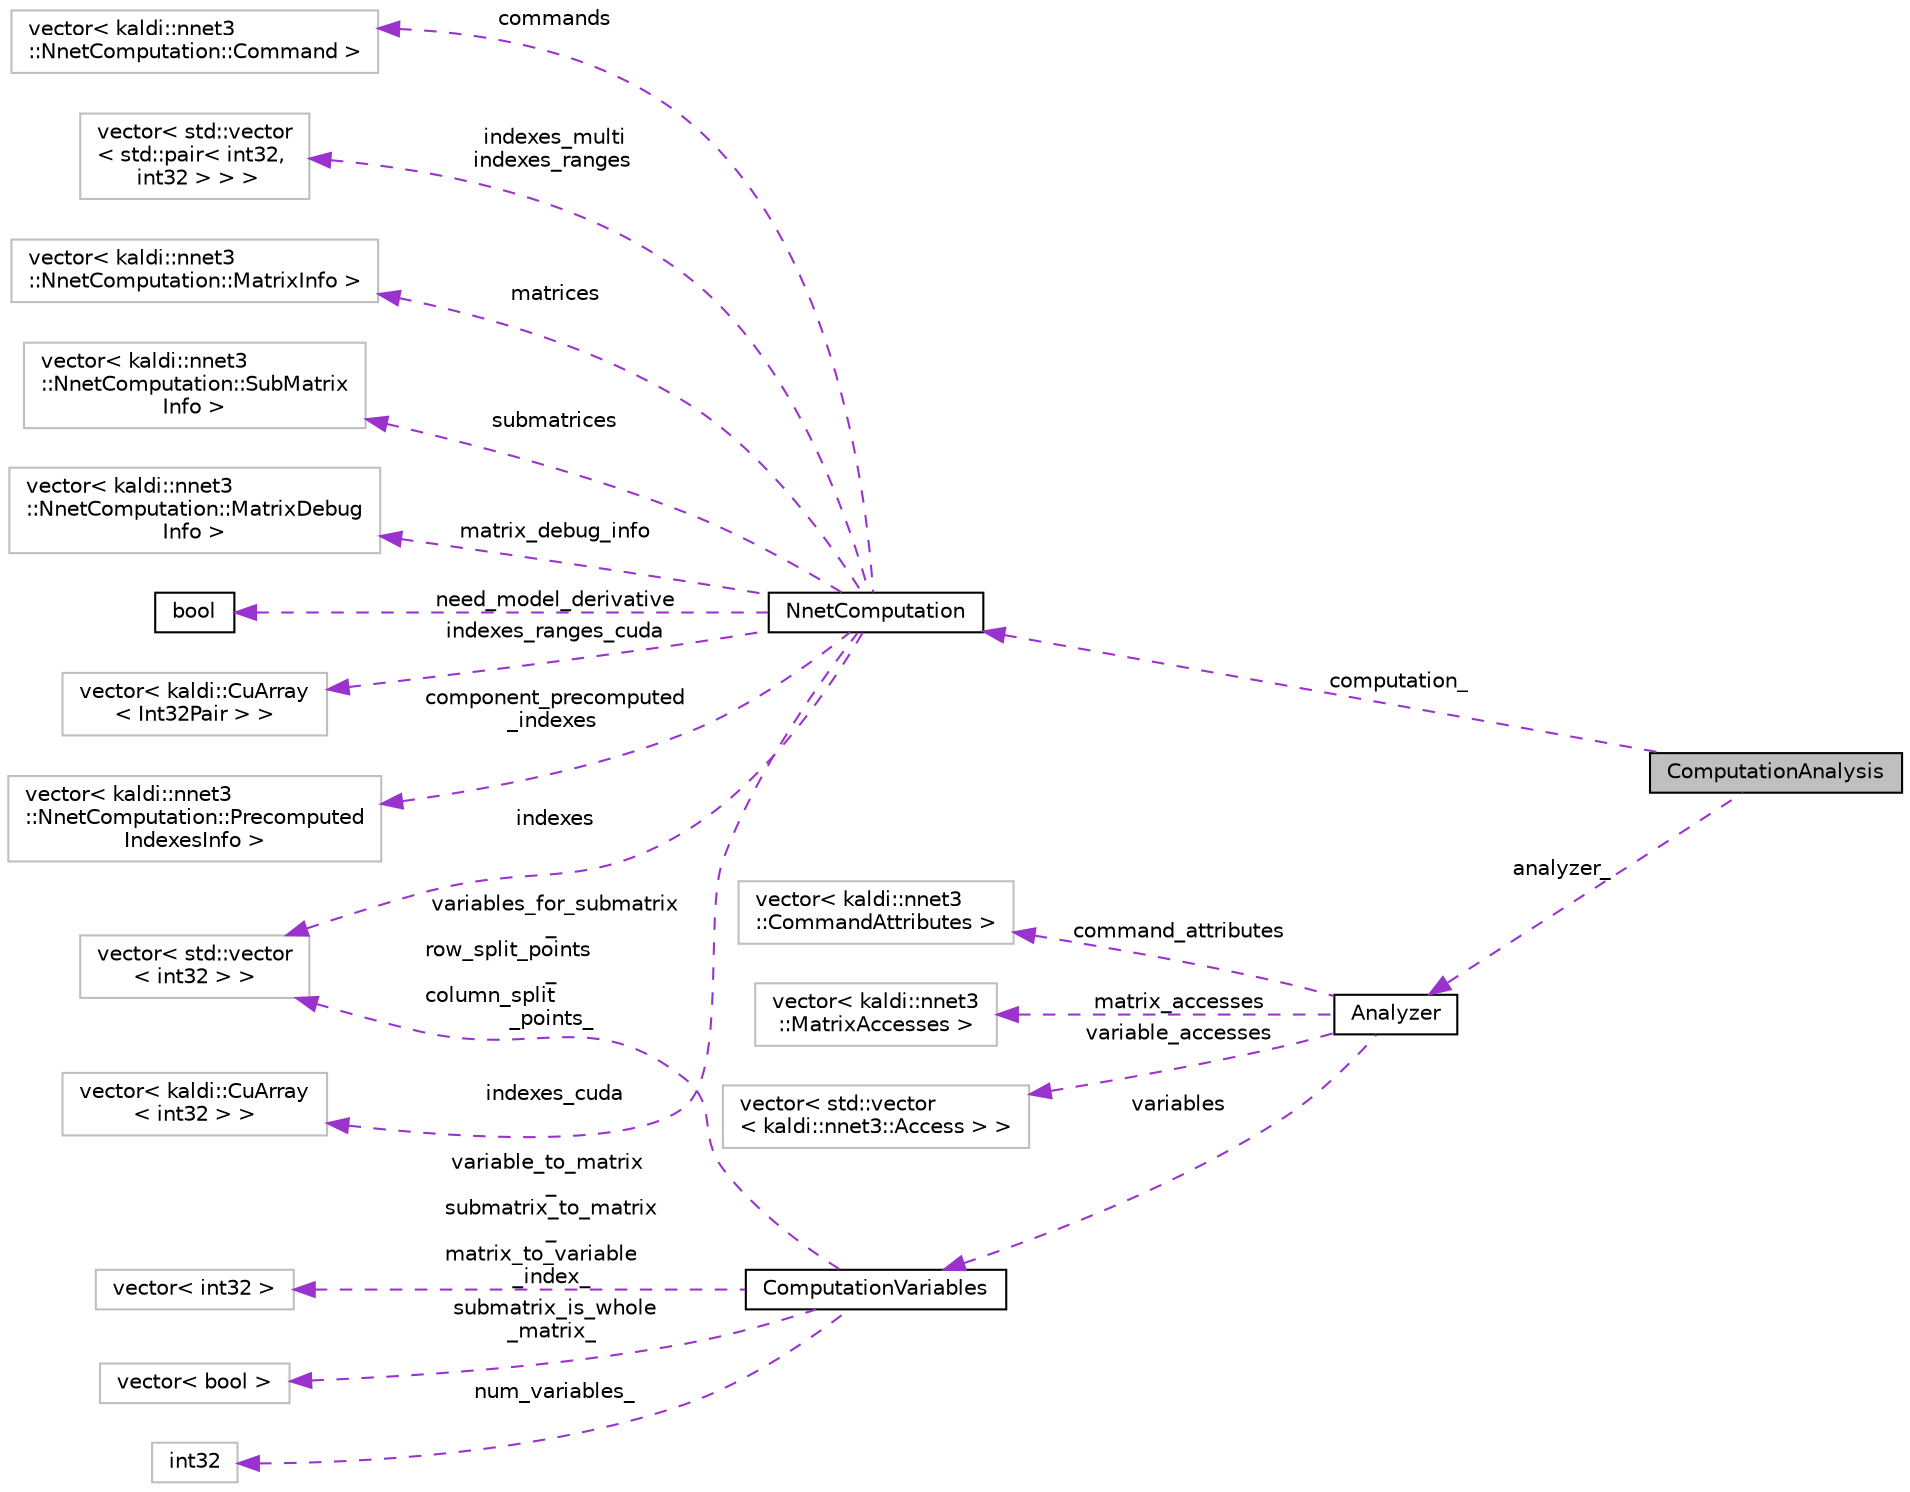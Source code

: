 digraph "ComputationAnalysis"
{
  edge [fontname="Helvetica",fontsize="10",labelfontname="Helvetica",labelfontsize="10"];
  node [fontname="Helvetica",fontsize="10",shape=record];
  rankdir="LR";
  Node1 [label="ComputationAnalysis",height=0.2,width=0.4,color="black", fillcolor="grey75", style="filled", fontcolor="black"];
  Node2 -> Node1 [dir="back",color="darkorchid3",fontsize="10",style="dashed",label=" computation_" ,fontname="Helvetica"];
  Node2 [label="NnetComputation",height=0.2,width=0.4,color="black", fillcolor="white", style="filled",URL="$structkaldi_1_1nnet3_1_1NnetComputation.html"];
  Node3 -> Node2 [dir="back",color="darkorchid3",fontsize="10",style="dashed",label=" commands" ,fontname="Helvetica"];
  Node3 [label="vector\< kaldi::nnet3\l::NnetComputation::Command \>",height=0.2,width=0.4,color="grey75", fillcolor="white", style="filled"];
  Node4 -> Node2 [dir="back",color="darkorchid3",fontsize="10",style="dashed",label=" indexes_multi\nindexes_ranges" ,fontname="Helvetica"];
  Node4 [label="vector\< std::vector\l\< std::pair\< int32,\l int32 \> \> \>",height=0.2,width=0.4,color="grey75", fillcolor="white", style="filled"];
  Node5 -> Node2 [dir="back",color="darkorchid3",fontsize="10",style="dashed",label=" matrices" ,fontname="Helvetica"];
  Node5 [label="vector\< kaldi::nnet3\l::NnetComputation::MatrixInfo \>",height=0.2,width=0.4,color="grey75", fillcolor="white", style="filled"];
  Node6 -> Node2 [dir="back",color="darkorchid3",fontsize="10",style="dashed",label=" submatrices" ,fontname="Helvetica"];
  Node6 [label="vector\< kaldi::nnet3\l::NnetComputation::SubMatrix\lInfo \>",height=0.2,width=0.4,color="grey75", fillcolor="white", style="filled"];
  Node7 -> Node2 [dir="back",color="darkorchid3",fontsize="10",style="dashed",label=" matrix_debug_info" ,fontname="Helvetica"];
  Node7 [label="vector\< kaldi::nnet3\l::NnetComputation::MatrixDebug\lInfo \>",height=0.2,width=0.4,color="grey75", fillcolor="white", style="filled"];
  Node8 -> Node2 [dir="back",color="darkorchid3",fontsize="10",style="dashed",label=" need_model_derivative" ,fontname="Helvetica"];
  Node8 [label="bool",height=0.2,width=0.4,color="black", fillcolor="white", style="filled",URL="$classbool.html"];
  Node9 -> Node2 [dir="back",color="darkorchid3",fontsize="10",style="dashed",label=" indexes_ranges_cuda" ,fontname="Helvetica"];
  Node9 [label="vector\< kaldi::CuArray\l\< Int32Pair \> \>",height=0.2,width=0.4,color="grey75", fillcolor="white", style="filled"];
  Node10 -> Node2 [dir="back",color="darkorchid3",fontsize="10",style="dashed",label=" component_precomputed\l_indexes" ,fontname="Helvetica"];
  Node10 [label="vector\< kaldi::nnet3\l::NnetComputation::Precomputed\lIndexesInfo \>",height=0.2,width=0.4,color="grey75", fillcolor="white", style="filled"];
  Node11 -> Node2 [dir="back",color="darkorchid3",fontsize="10",style="dashed",label=" indexes" ,fontname="Helvetica"];
  Node11 [label="vector\< std::vector\l\< int32 \> \>",height=0.2,width=0.4,color="grey75", fillcolor="white", style="filled"];
  Node12 -> Node2 [dir="back",color="darkorchid3",fontsize="10",style="dashed",label=" indexes_cuda" ,fontname="Helvetica"];
  Node12 [label="vector\< kaldi::CuArray\l\< int32 \> \>",height=0.2,width=0.4,color="grey75", fillcolor="white", style="filled"];
  Node13 -> Node1 [dir="back",color="darkorchid3",fontsize="10",style="dashed",label=" analyzer_" ,fontname="Helvetica"];
  Node13 [label="Analyzer",height=0.2,width=0.4,color="black", fillcolor="white", style="filled",URL="$structkaldi_1_1nnet3_1_1Analyzer.html",tooltip="This struct exists to set up various pieces of analysis; it helps avoid the repetition of code where ..."];
  Node14 -> Node13 [dir="back",color="darkorchid3",fontsize="10",style="dashed",label=" command_attributes" ,fontname="Helvetica"];
  Node14 [label="vector\< kaldi::nnet3\l::CommandAttributes \>",height=0.2,width=0.4,color="grey75", fillcolor="white", style="filled"];
  Node15 -> Node13 [dir="back",color="darkorchid3",fontsize="10",style="dashed",label=" matrix_accesses" ,fontname="Helvetica"];
  Node15 [label="vector\< kaldi::nnet3\l::MatrixAccesses \>",height=0.2,width=0.4,color="grey75", fillcolor="white", style="filled"];
  Node16 -> Node13 [dir="back",color="darkorchid3",fontsize="10",style="dashed",label=" variable_accesses" ,fontname="Helvetica"];
  Node16 [label="vector\< std::vector\l\< kaldi::nnet3::Access \> \>",height=0.2,width=0.4,color="grey75", fillcolor="white", style="filled"];
  Node17 -> Node13 [dir="back",color="darkorchid3",fontsize="10",style="dashed",label=" variables" ,fontname="Helvetica"];
  Node17 [label="ComputationVariables",height=0.2,width=0.4,color="black", fillcolor="white", style="filled",URL="$classkaldi_1_1nnet3_1_1ComputationVariables.html",tooltip="This class relates the matrices and sub-matrices in the computation to imaginary \"variables\", such that we can think of the operations as operating on sets of individual variables, and we can then do analysis that lets us do optimization. "];
  Node18 -> Node17 [dir="back",color="darkorchid3",fontsize="10",style="dashed",label=" variable_to_matrix\l_\nsubmatrix_to_matrix\l_\nmatrix_to_variable\l_index_" ,fontname="Helvetica"];
  Node18 [label="vector\< int32 \>",height=0.2,width=0.4,color="grey75", fillcolor="white", style="filled"];
  Node19 -> Node17 [dir="back",color="darkorchid3",fontsize="10",style="dashed",label=" submatrix_is_whole\l_matrix_" ,fontname="Helvetica"];
  Node19 [label="vector\< bool \>",height=0.2,width=0.4,color="grey75", fillcolor="white", style="filled"];
  Node11 -> Node17 [dir="back",color="darkorchid3",fontsize="10",style="dashed",label=" variables_for_submatrix\l_\nrow_split_points\l_\ncolumn_split\l_points_" ,fontname="Helvetica"];
  Node20 -> Node17 [dir="back",color="darkorchid3",fontsize="10",style="dashed",label=" num_variables_" ,fontname="Helvetica"];
  Node20 [label="int32",height=0.2,width=0.4,color="grey75", fillcolor="white", style="filled"];
}
